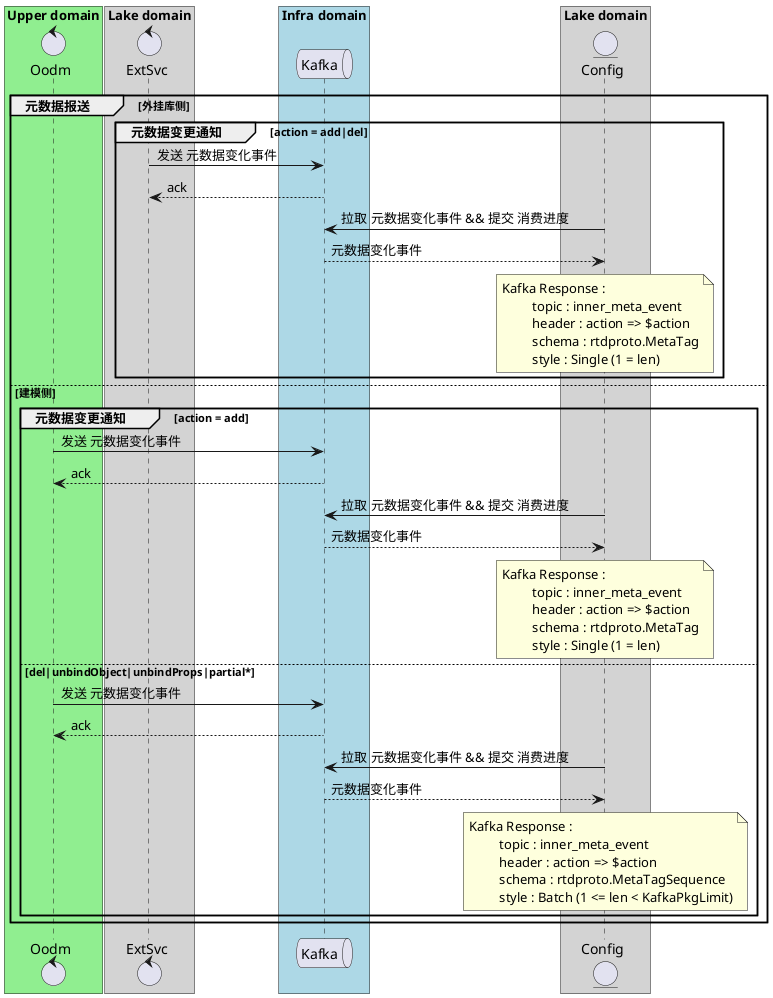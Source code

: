 @startuml

box "Upper domain" #LightGreen
    control Oodm as O order 1
end box

box "Infra domain" #LightBlue
    queue Kafka as K order 3
end box

box "Lake domain" #lightGray
    control ExtSvc as E order 2
    entity Config as C order 8
end box

group 元数据报送 [外挂库侧]
   group 元数据变更通知 [action = add|del]
       E -> K : 发送 元数据变化事件
       return ack
       C -> K : 拉取 元数据变化事件 && 提交 消费进度
       return 元数据变化事件
       note over C
           Kafka Response :
           \t topic : inner_meta_event
           \t header : action => $action
           \t schema : rtdproto.MetaTag
           \t style : Single (1 = len)
       end note
   end group
else 建模侧
    group 元数据变更通知 [action = add]
        O -> K : 发送 元数据变化事件
        return ack
        C -> K : 拉取 元数据变化事件 && 提交 消费进度
        return 元数据变化事件
        note over C
            Kafka Response :
            \t topic : inner_meta_event
            \t header : action => $action
            \t schema : rtdproto.MetaTag
            \t style : Single (1 = len)
        end note
    else del|unbindObject|unbindProps|partial*
        O -> K : 发送 元数据变化事件
        return ack
        C -> K : 拉取 元数据变化事件 && 提交 消费进度
        return 元数据变化事件
        note over C
            Kafka Response :
            \t topic : inner_meta_event
            \t header : action => $action
            \t schema : rtdproto.MetaTagSequence
            \t style : Batch (1 <= len < KafkaPkgLimit)
        end note
    end group
end group

@enduml